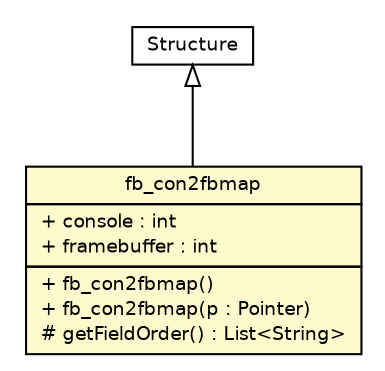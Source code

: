 #!/usr/local/bin/dot
#
# Class diagram 
# Generated by UMLGraph version R5_6-24-gf6e263 (http://www.umlgraph.org/)
#

digraph G {
	edge [fontname="Helvetica",fontsize=10,labelfontname="Helvetica",labelfontsize=10];
	node [fontname="Helvetica",fontsize=10,shape=plaintext];
	nodesep=0.25;
	ranksep=0.5;
	// ev3dev.utils.io.NativeFramebuffer.fb_con2fbmap
	c5048 [label=<<table title="ev3dev.utils.io.NativeFramebuffer.fb_con2fbmap" border="0" cellborder="1" cellspacing="0" cellpadding="2" port="p" bgcolor="lemonChiffon" href="./NativeFramebuffer.fb_con2fbmap.html">
		<tr><td><table border="0" cellspacing="0" cellpadding="1">
<tr><td align="center" balign="center"> fb_con2fbmap </td></tr>
		</table></td></tr>
		<tr><td><table border="0" cellspacing="0" cellpadding="1">
<tr><td align="left" balign="left"> + console : int </td></tr>
<tr><td align="left" balign="left"> + framebuffer : int </td></tr>
		</table></td></tr>
		<tr><td><table border="0" cellspacing="0" cellpadding="1">
<tr><td align="left" balign="left"> + fb_con2fbmap() </td></tr>
<tr><td align="left" balign="left"> + fb_con2fbmap(p : Pointer) </td></tr>
<tr><td align="left" balign="left"> # getFieldOrder() : List&lt;String&gt; </td></tr>
		</table></td></tr>
		</table>>, URL="./NativeFramebuffer.fb_con2fbmap.html", fontname="Helvetica", fontcolor="black", fontsize=9.0];
	//ev3dev.utils.io.NativeFramebuffer.fb_con2fbmap extends Structure
	c5053:p -> c5048:p [dir=back,arrowtail=empty];
	// Structure
	c5053[label=<<table title="Structure" border="0" cellborder="1" cellspacing="0" cellpadding="2" port="p" href="http://java.sun.com/j2se/1.4.2/docs/api//Structure.html">
		<tr><td><table border="0" cellspacing="0" cellpadding="1">
<tr><td align="center" balign="center"> Structure </td></tr>
		</table></td></tr>
		</table>>, fontname="Helvetica", fontcolor="black", fontsize=9.0];
}

